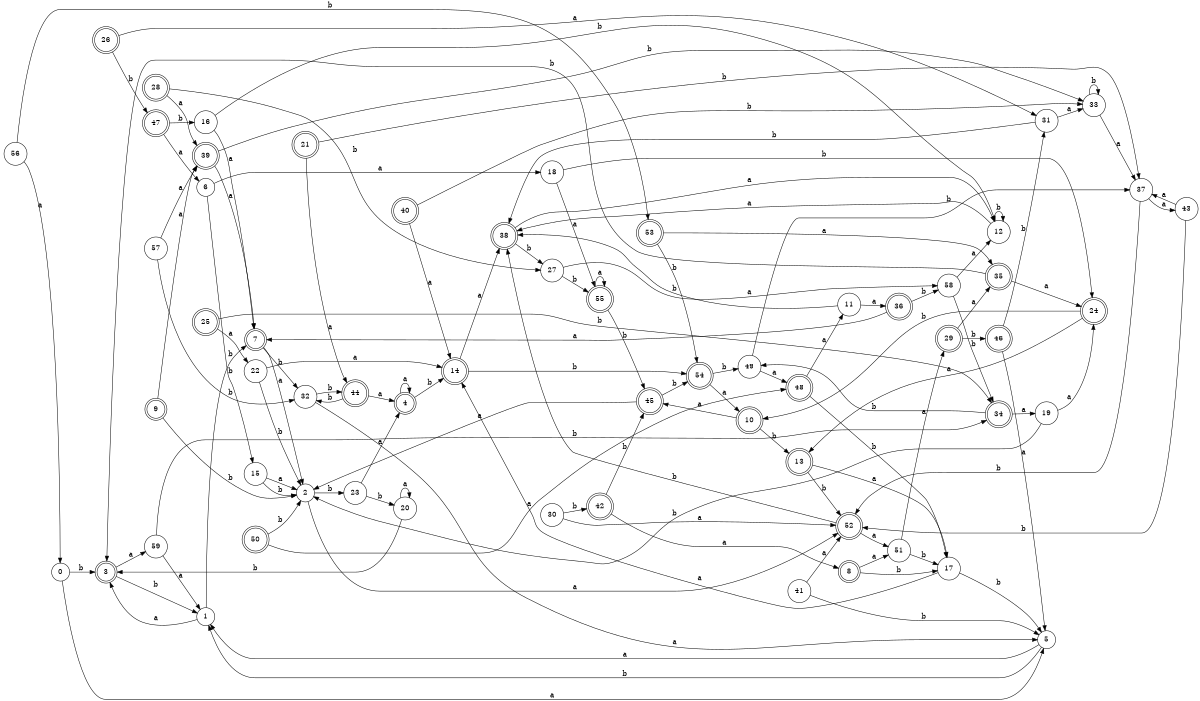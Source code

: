 digraph n48_8 {
__start0 [label="" shape="none"];

rankdir=LR;
size="8,5";

s0 [style="filled", color="black", fillcolor="white" shape="circle", label="0"];
s1 [style="filled", color="black", fillcolor="white" shape="circle", label="1"];
s2 [style="filled", color="black", fillcolor="white" shape="circle", label="2"];
s3 [style="rounded,filled", color="black", fillcolor="white" shape="doublecircle", label="3"];
s4 [style="rounded,filled", color="black", fillcolor="white" shape="doublecircle", label="4"];
s5 [style="filled", color="black", fillcolor="white" shape="circle", label="5"];
s6 [style="filled", color="black", fillcolor="white" shape="circle", label="6"];
s7 [style="rounded,filled", color="black", fillcolor="white" shape="doublecircle", label="7"];
s8 [style="rounded,filled", color="black", fillcolor="white" shape="doublecircle", label="8"];
s9 [style="rounded,filled", color="black", fillcolor="white" shape="doublecircle", label="9"];
s10 [style="rounded,filled", color="black", fillcolor="white" shape="doublecircle", label="10"];
s11 [style="filled", color="black", fillcolor="white" shape="circle", label="11"];
s12 [style="filled", color="black", fillcolor="white" shape="circle", label="12"];
s13 [style="rounded,filled", color="black", fillcolor="white" shape="doublecircle", label="13"];
s14 [style="rounded,filled", color="black", fillcolor="white" shape="doublecircle", label="14"];
s15 [style="filled", color="black", fillcolor="white" shape="circle", label="15"];
s16 [style="filled", color="black", fillcolor="white" shape="circle", label="16"];
s17 [style="filled", color="black", fillcolor="white" shape="circle", label="17"];
s18 [style="filled", color="black", fillcolor="white" shape="circle", label="18"];
s19 [style="filled", color="black", fillcolor="white" shape="circle", label="19"];
s20 [style="filled", color="black", fillcolor="white" shape="circle", label="20"];
s21 [style="rounded,filled", color="black", fillcolor="white" shape="doublecircle", label="21"];
s22 [style="filled", color="black", fillcolor="white" shape="circle", label="22"];
s23 [style="filled", color="black", fillcolor="white" shape="circle", label="23"];
s24 [style="rounded,filled", color="black", fillcolor="white" shape="doublecircle", label="24"];
s25 [style="rounded,filled", color="black", fillcolor="white" shape="doublecircle", label="25"];
s26 [style="rounded,filled", color="black", fillcolor="white" shape="doublecircle", label="26"];
s27 [style="filled", color="black", fillcolor="white" shape="circle", label="27"];
s28 [style="rounded,filled", color="black", fillcolor="white" shape="doublecircle", label="28"];
s29 [style="rounded,filled", color="black", fillcolor="white" shape="doublecircle", label="29"];
s30 [style="filled", color="black", fillcolor="white" shape="circle", label="30"];
s31 [style="filled", color="black", fillcolor="white" shape="circle", label="31"];
s32 [style="filled", color="black", fillcolor="white" shape="circle", label="32"];
s33 [style="filled", color="black", fillcolor="white" shape="circle", label="33"];
s34 [style="rounded,filled", color="black", fillcolor="white" shape="doublecircle", label="34"];
s35 [style="rounded,filled", color="black", fillcolor="white" shape="doublecircle", label="35"];
s36 [style="rounded,filled", color="black", fillcolor="white" shape="doublecircle", label="36"];
s37 [style="filled", color="black", fillcolor="white" shape="circle", label="37"];
s38 [style="rounded,filled", color="black", fillcolor="white" shape="doublecircle", label="38"];
s39 [style="rounded,filled", color="black", fillcolor="white" shape="doublecircle", label="39"];
s40 [style="rounded,filled", color="black", fillcolor="white" shape="doublecircle", label="40"];
s41 [style="filled", color="black", fillcolor="white" shape="circle", label="41"];
s42 [style="rounded,filled", color="black", fillcolor="white" shape="doublecircle", label="42"];
s43 [style="filled", color="black", fillcolor="white" shape="circle", label="43"];
s44 [style="rounded,filled", color="black", fillcolor="white" shape="doublecircle", label="44"];
s45 [style="rounded,filled", color="black", fillcolor="white" shape="doublecircle", label="45"];
s46 [style="rounded,filled", color="black", fillcolor="white" shape="doublecircle", label="46"];
s47 [style="rounded,filled", color="black", fillcolor="white" shape="doublecircle", label="47"];
s48 [style="rounded,filled", color="black", fillcolor="white" shape="doublecircle", label="48"];
s49 [style="filled", color="black", fillcolor="white" shape="circle", label="49"];
s50 [style="rounded,filled", color="black", fillcolor="white" shape="doublecircle", label="50"];
s51 [style="filled", color="black", fillcolor="white" shape="circle", label="51"];
s52 [style="rounded,filled", color="black", fillcolor="white" shape="doublecircle", label="52"];
s53 [style="rounded,filled", color="black", fillcolor="white" shape="doublecircle", label="53"];
s54 [style="rounded,filled", color="black", fillcolor="white" shape="doublecircle", label="54"];
s55 [style="rounded,filled", color="black", fillcolor="white" shape="doublecircle", label="55"];
s56 [style="filled", color="black", fillcolor="white" shape="circle", label="56"];
s57 [style="filled", color="black", fillcolor="white" shape="circle", label="57"];
s58 [style="filled", color="black", fillcolor="white" shape="circle", label="58"];
s59 [style="filled", color="black", fillcolor="white" shape="circle", label="59"];
s0 -> s5 [label="a"];
s0 -> s3 [label="b"];
s1 -> s3 [label="a"];
s1 -> s7 [label="b"];
s2 -> s52 [label="a"];
s2 -> s23 [label="b"];
s3 -> s59 [label="a"];
s3 -> s1 [label="b"];
s4 -> s4 [label="a"];
s4 -> s14 [label="b"];
s5 -> s1 [label="a"];
s5 -> s1 [label="b"];
s6 -> s18 [label="a"];
s6 -> s15 [label="b"];
s7 -> s2 [label="a"];
s7 -> s32 [label="b"];
s8 -> s51 [label="a"];
s8 -> s17 [label="b"];
s9 -> s39 [label="a"];
s9 -> s2 [label="b"];
s10 -> s45 [label="a"];
s10 -> s13 [label="b"];
s11 -> s36 [label="a"];
s11 -> s38 [label="b"];
s12 -> s38 [label="a"];
s12 -> s12 [label="b"];
s13 -> s17 [label="a"];
s13 -> s52 [label="b"];
s14 -> s38 [label="a"];
s14 -> s54 [label="b"];
s15 -> s2 [label="a"];
s15 -> s2 [label="b"];
s16 -> s7 [label="a"];
s16 -> s12 [label="b"];
s17 -> s14 [label="a"];
s17 -> s5 [label="b"];
s18 -> s55 [label="a"];
s18 -> s24 [label="b"];
s19 -> s24 [label="a"];
s19 -> s2 [label="b"];
s20 -> s20 [label="a"];
s20 -> s3 [label="b"];
s21 -> s44 [label="a"];
s21 -> s37 [label="b"];
s22 -> s14 [label="a"];
s22 -> s2 [label="b"];
s23 -> s4 [label="a"];
s23 -> s20 [label="b"];
s24 -> s13 [label="a"];
s24 -> s10 [label="b"];
s25 -> s22 [label="a"];
s25 -> s34 [label="b"];
s26 -> s31 [label="a"];
s26 -> s47 [label="b"];
s27 -> s58 [label="a"];
s27 -> s55 [label="b"];
s28 -> s39 [label="a"];
s28 -> s27 [label="b"];
s29 -> s35 [label="a"];
s29 -> s46 [label="b"];
s30 -> s52 [label="a"];
s30 -> s42 [label="b"];
s31 -> s33 [label="a"];
s31 -> s38 [label="b"];
s32 -> s5 [label="a"];
s32 -> s44 [label="b"];
s33 -> s37 [label="a"];
s33 -> s33 [label="b"];
s34 -> s19 [label="a"];
s34 -> s49 [label="b"];
s35 -> s24 [label="a"];
s35 -> s3 [label="b"];
s36 -> s7 [label="a"];
s36 -> s58 [label="b"];
s37 -> s43 [label="a"];
s37 -> s52 [label="b"];
s38 -> s12 [label="a"];
s38 -> s27 [label="b"];
s39 -> s7 [label="a"];
s39 -> s33 [label="b"];
s40 -> s14 [label="a"];
s40 -> s33 [label="b"];
s41 -> s52 [label="a"];
s41 -> s5 [label="b"];
s42 -> s8 [label="a"];
s42 -> s45 [label="b"];
s43 -> s37 [label="a"];
s43 -> s52 [label="b"];
s44 -> s4 [label="a"];
s44 -> s32 [label="b"];
s45 -> s2 [label="a"];
s45 -> s54 [label="b"];
s46 -> s5 [label="a"];
s46 -> s31 [label="b"];
s47 -> s6 [label="a"];
s47 -> s16 [label="b"];
s48 -> s11 [label="a"];
s48 -> s17 [label="b"];
s49 -> s48 [label="a"];
s49 -> s37 [label="b"];
s50 -> s48 [label="a"];
s50 -> s2 [label="b"];
s51 -> s29 [label="a"];
s51 -> s17 [label="b"];
s52 -> s51 [label="a"];
s52 -> s38 [label="b"];
s53 -> s35 [label="a"];
s53 -> s54 [label="b"];
s54 -> s10 [label="a"];
s54 -> s49 [label="b"];
s55 -> s55 [label="a"];
s55 -> s45 [label="b"];
s56 -> s0 [label="a"];
s56 -> s53 [label="b"];
s57 -> s39 [label="a"];
s57 -> s32 [label="b"];
s58 -> s12 [label="a"];
s58 -> s34 [label="b"];
s59 -> s1 [label="a"];
s59 -> s34 [label="b"];

}